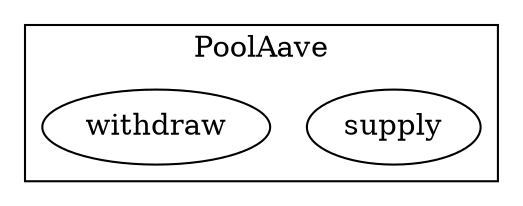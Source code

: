 strict digraph {
subgraph cluster_2099_PoolAave {
label = "PoolAave"
"2099_supply" [label="supply"]
"2099_withdraw" [label="withdraw"]
}subgraph cluster_solidity {
label = "[Solidity]"
}
}